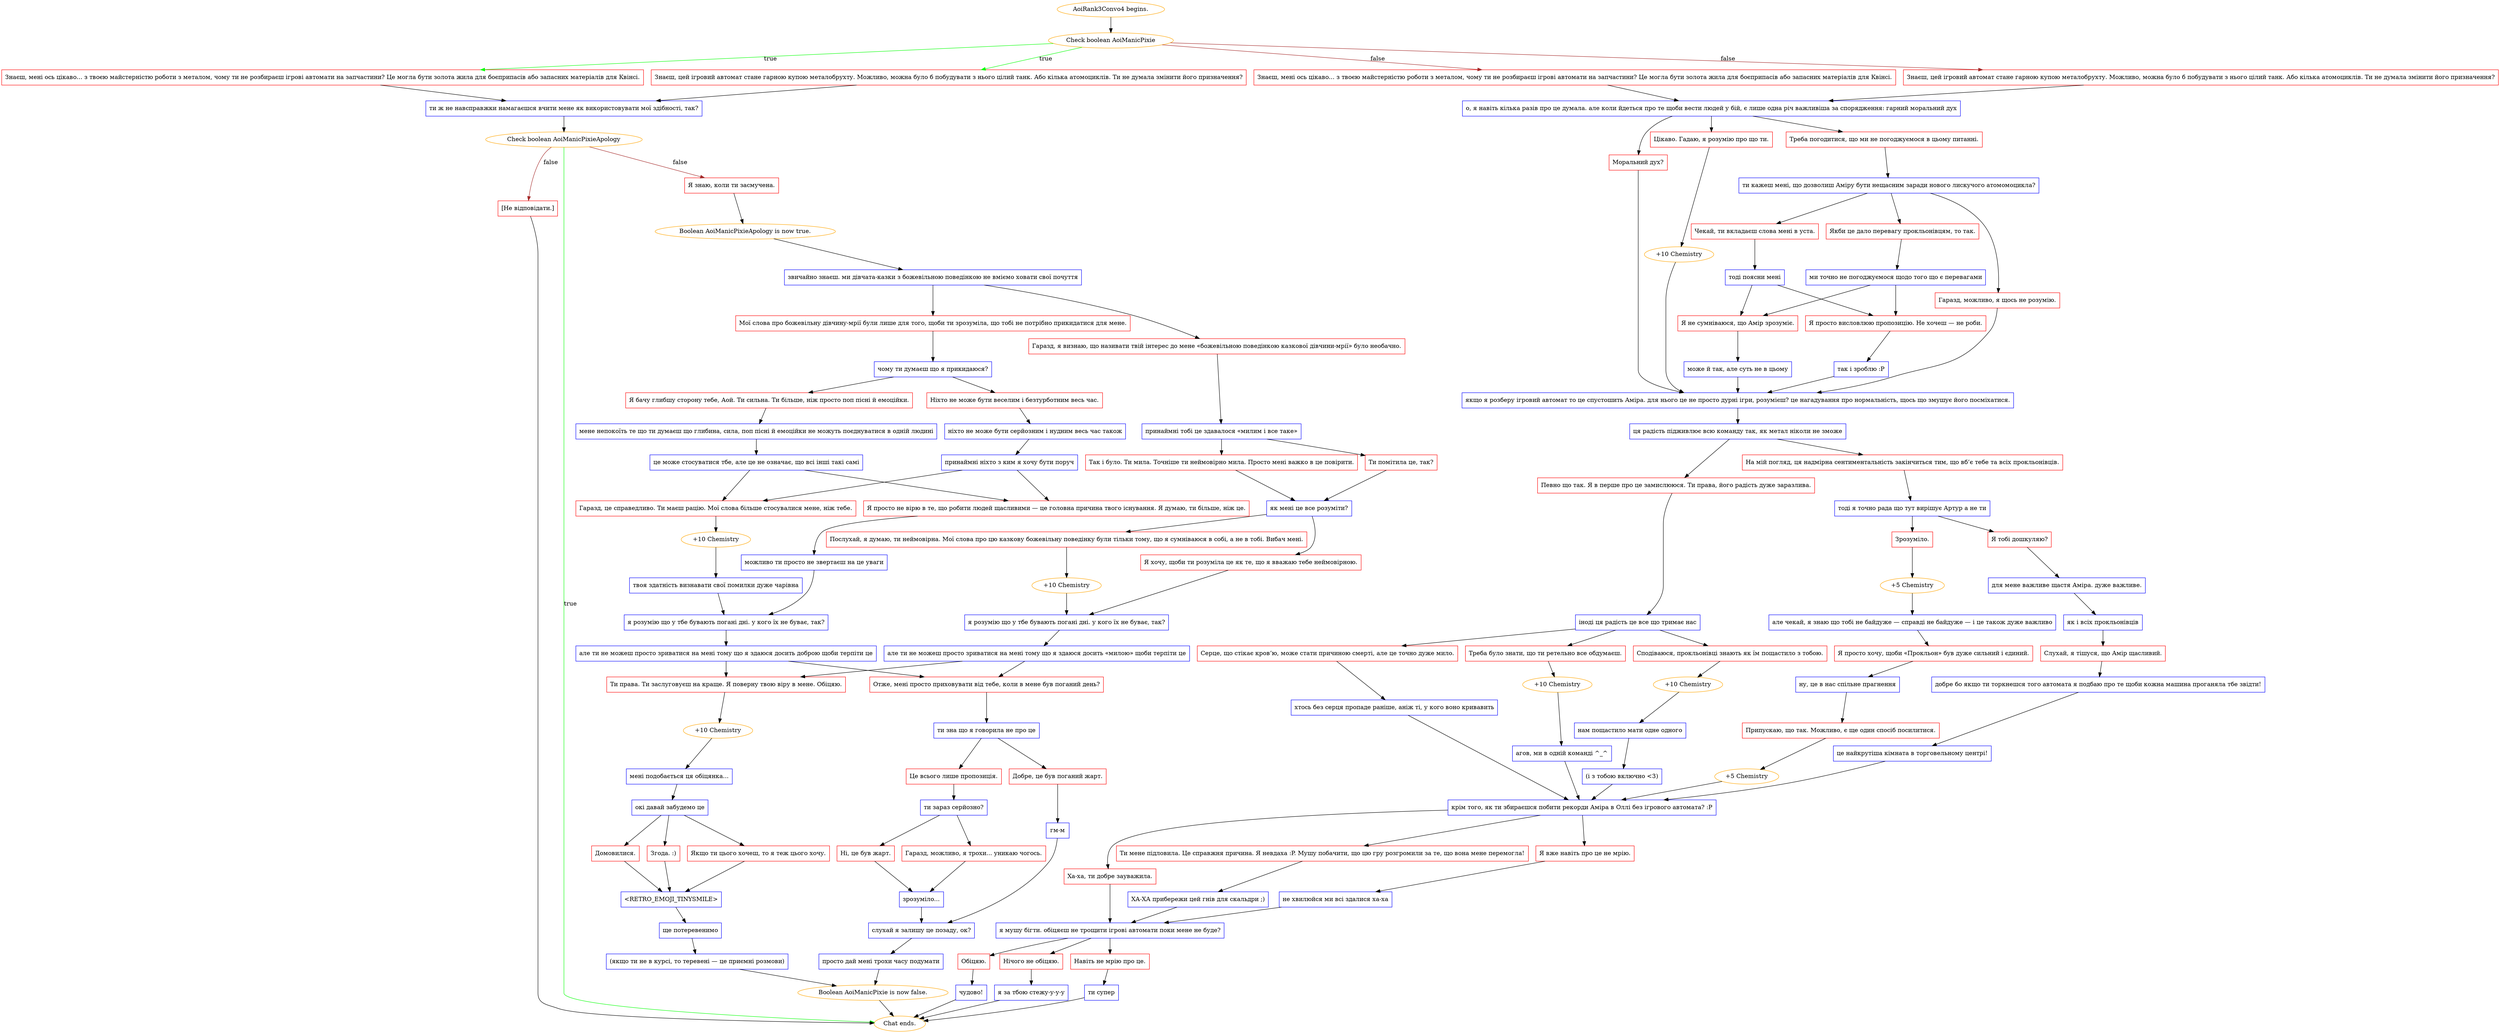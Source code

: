 digraph {
	"AoiRank3Convo4 begins." [color=orange];
		"AoiRank3Convo4 begins." -> j2492287909;
	j2492287909 [label="Check boolean AoiManicPixie",color=orange];
		j2492287909 -> j503112794 [label=true,color=green];
		j2492287909 -> j750293556 [label=true,color=green];
		j2492287909 -> j2607223133 [label=false,color=brown];
		j2492287909 -> j3891202544 [label=false,color=brown];
	j503112794 [label="Знаєш, мені ось цікаво... з твоєю майстерністю роботи з металом, чому ти не розбираєш ігрові автомати на запчастини? Це могла бути золота жила для боєприпасів або запасних матеріалів для Квінсі.",shape=box,color=red];
		j503112794 -> j1236201516;
	j750293556 [label="Знаєш, цей ігровий автомат стане гарною купою металобрухту. Можливо, можна було б побудувати з нього цілий танк. Або кілька атомоциклів. Ти не думала змінити його призначення?",shape=box,color=red];
		j750293556 -> j1236201516;
	j2607223133 [label="Знаєш, мені ось цікаво... з твоєю майстерністю роботи з металом, чому ти не розбираєш ігрові автомати на запчастини? Це могла бути золота жила для боєприпасів або запасних матеріалів для Квінсі.",shape=box,color=red];
		j2607223133 -> j4082164493;
	j3891202544 [label="Знаєш, цей ігровий автомат стане гарною купою металобрухту. Можливо, можна було б побудувати з нього цілий танк. Або кілька атомоциклів. Ти не думала змінити його призначення?",shape=box,color=red];
		j3891202544 -> j4082164493;
	j1236201516 [label="ти ж не навсправжки намагаєшся вчити мене як використовувати мої здібності, так?",shape=box,color=blue];
		j1236201516 -> j3889849912;
	j4082164493 [label="о, я навіть кілька разів про це думала. але коли йдеться про те щоби вести людей у бій, є лише одна річ важливіша за спорядження: гарний моральний дух",shape=box,color=blue];
		j4082164493 -> j354329748;
		j4082164493 -> j1987469385;
		j4082164493 -> j1198705354;
	j3889849912 [label="Check boolean AoiManicPixieApology",color=orange];
		j3889849912 -> "Chat ends." [label=true,color=green];
		j3889849912 -> j3828367327 [label=false,color=brown];
		j3889849912 -> j3548116585 [label=false,color=brown];
	j354329748 [label="Моральний дух?",shape=box,color=red];
		j354329748 -> j3646911287;
	j1987469385 [label="Цікаво. Гадаю, я розумію про що ти.",shape=box,color=red];
		j1987469385 -> j641654739;
	j1198705354 [label="Треба погодитися, що ми не погоджуємося в цьому питанні.",shape=box,color=red];
		j1198705354 -> j735568459;
	"Chat ends." [color=orange];
	j3828367327 [label="Я знаю, коли ти засмучена.",shape=box,color=red];
		j3828367327 -> j3250856272;
	j3548116585 [label="[Не відповідати.]",shape=box,color=red];
		j3548116585 -> "Chat ends.";
	j3646911287 [label="якщо я розберу ігровий автомат то це спустошить Аміра. для нього це не просто дурні ігри, розумієш? це нагадування про нормальність, щось що змушує його посміхатися.",shape=box,color=blue];
		j3646911287 -> j3382877651;
	j641654739 [label="+10 Chemistry",color=orange];
		j641654739 -> j3646911287;
	j735568459 [label="ти кажеш мені, що дозволиш Аміру бути нещасним заради нового лискучого атомомоцикла?",shape=box,color=blue];
		j735568459 -> j1795944622;
		j735568459 -> j3938234236;
		j735568459 -> j1938741654;
	j3250856272 [label="Boolean AoiManicPixieApology is now true.",color=orange];
		j3250856272 -> j1799175297;
	j3382877651 [label="ця радість підживлює всю команду так, як метал ніколи не зможе",shape=box,color=blue];
		j3382877651 -> j3903812099;
		j3382877651 -> j810992828;
	j1795944622 [label="Якби це дало перевагу прокльонівцям, то так.",shape=box,color=red];
		j1795944622 -> j4071515781;
	j3938234236 [label="Чекай, ти вкладаєш слова мені в уста.",shape=box,color=red];
		j3938234236 -> j685459617;
	j1938741654 [label="Гаразд, можливо, я щось не розумію.",shape=box,color=red];
		j1938741654 -> j3646911287;
	j1799175297 [label="звичайно знаєш. ми дівчата-казки з божевільною поведінкою не вміємо ховати свої почуття",shape=box,color=blue];
		j1799175297 -> j3989035586;
		j1799175297 -> j1945393524;
	j3903812099 [label="Певно що так. Я в перше про це замислююся. Ти права, його радість дуже заразлива.",shape=box,color=red];
		j3903812099 -> j2627814106;
	j810992828 [label="На мій погляд, ця надмірна сентиментальність закінчиться тим, що вб’є тебе та всіх прокльонівців.",shape=box,color=red];
		j810992828 -> j2359362760;
	j4071515781 [label="ми точно не погоджуємося щодо того що є перевагами",shape=box,color=blue];
		j4071515781 -> j881668970;
		j4071515781 -> j3093594631;
	j685459617 [label="тоді поясни мені",shape=box,color=blue];
		j685459617 -> j881668970;
		j685459617 -> j3093594631;
	j3989035586 [label="Гаразд, я визнаю, що називати твій інтерес до мене «божевільною поведінкою казкової дівчини-мрії» було необачно.",shape=box,color=red];
		j3989035586 -> j925303696;
	j1945393524 [label="Мої слова про божевільну дівчину-мрії були лише для того, щоби ти зрозуміла, що тобі не потрібно прикидатися для мене.",shape=box,color=red];
		j1945393524 -> j791459905;
	j2627814106 [label="іноді ця радість це все що тримає нас",shape=box,color=blue];
		j2627814106 -> j1712578439;
		j2627814106 -> j1168663438;
		j2627814106 -> j2815229246;
	j2359362760 [label="тоді я точно рада що тут вирішує Артур а не ти",shape=box,color=blue];
		j2359362760 -> j3176132745;
		j2359362760 -> j139638192;
	j881668970 [label="Я просто висловлюю пропозицію. Не хочеш — не роби.",shape=box,color=red];
		j881668970 -> j3500828634;
	j3093594631 [label="Я не сумніваюся, що Амір зрозуміє.",shape=box,color=red];
		j3093594631 -> j3640988542;
	j925303696 [label="принаймні тобі це здавалося «милим і все таке»",shape=box,color=blue];
		j925303696 -> j186247464;
		j925303696 -> j4247974065;
	j791459905 [label="чому ти думаєш що я прикидаюся?",shape=box,color=blue];
		j791459905 -> j2298264660;
		j791459905 -> j2317808121;
	j1712578439 [label="Треба було знати, що ти ретельно все обдумаєш.",shape=box,color=red];
		j1712578439 -> j1468764530;
	j1168663438 [label="Сподіваюся, прокльонівці знають як їм пощастило з тобою.",shape=box,color=red];
		j1168663438 -> j587721934;
	j2815229246 [label="Серце, що стікає кров’ю, може стати причиною смерті, але це точно дуже мило.",shape=box,color=red];
		j2815229246 -> j2552439263;
	j3176132745 [label="Зрозуміло.",shape=box,color=red];
		j3176132745 -> j1348102862;
	j139638192 [label="Я тобі дошкуляю?",shape=box,color=red];
		j139638192 -> j1376152727;
	j3500828634 [label="так і зроблю :P",shape=box,color=blue];
		j3500828634 -> j3646911287;
	j3640988542 [label="може й так, але суть не в цьому",shape=box,color=blue];
		j3640988542 -> j3646911287;
	j186247464 [label="Так і було. Ти мила. Точніше ти неймовірно мила. Просто мені важко в це повірити.",shape=box,color=red];
		j186247464 -> j363718120;
	j4247974065 [label="Ти помітила це, так?",shape=box,color=red];
		j4247974065 -> j363718120;
	j2298264660 [label="Ніхто не може бути веселим і безтурботним весь час.",shape=box,color=red];
		j2298264660 -> j957938085;
	j2317808121 [label="Я бачу глибшу сторону тебе, Аой. Ти сильна. Ти більше, ніж просто поп пісні й емоційки.",shape=box,color=red];
		j2317808121 -> j3447544049;
	j1468764530 [label="+10 Chemistry",color=orange];
		j1468764530 -> j764073589;
	j587721934 [label="+10 Chemistry",color=orange];
		j587721934 -> j3921357054;
	j2552439263 [label="хтось без серця пропаде раніше, аніж ті, у кого воно кривавить",shape=box,color=blue];
		j2552439263 -> j240435256;
	j1348102862 [label="+5 Chemistry",color=orange];
		j1348102862 -> j3870595629;
	j1376152727 [label="для мене важливе щастя Аміра. дуже важливе.",shape=box,color=blue];
		j1376152727 -> j2384000460;
	j363718120 [label="як мені це все розуміти?",shape=box,color=blue];
		j363718120 -> j1027185910;
		j363718120 -> j1852454469;
	j957938085 [label="ніхто не може бути серйозним і нудним весь час також",shape=box,color=blue];
		j957938085 -> j1452146364;
	j3447544049 [label="мене непокоїть те що ти думаєш що глибина, сила, поп пісні й емоційки не можуть поєднуватися в одній людині",shape=box,color=blue];
		j3447544049 -> j927210745;
	j764073589 [label="агов, ми в одній команді ^_^",shape=box,color=blue];
		j764073589 -> j240435256;
	j3921357054 [label="нам пощастило мати одне одного",shape=box,color=blue];
		j3921357054 -> j1550493454;
	j240435256 [label="крім того, як ти збираєшся побити рекорди Аміра в Оллі без ігрового автомата? :P",shape=box,color=blue];
		j240435256 -> j3491477901;
		j240435256 -> j2854718624;
		j240435256 -> j3439933943;
	j3870595629 [label="але чекай, я знаю що тобі не байдуже — справді не байдуже — і це також дуже важливо",shape=box,color=blue];
		j3870595629 -> j1272732885;
	j2384000460 [label="як і всіх прокльонівців",shape=box,color=blue];
		j2384000460 -> j3121614189;
	j1027185910 [label="Послухай, я думаю, ти неймовірна. Мої слова про цю казкову божевільну поведінку були тільки тому, що я сумніваюся в собі, а не в тобі. Вибач мені.",shape=box,color=red];
		j1027185910 -> j3848536777;
	j1852454469 [label="Я хочу, щоби ти розуміла це як те, що я вважаю тебе неймовірною.",shape=box,color=red];
		j1852454469 -> j827287663;
	j1452146364 [label="принаймні ніхто з ким я хочу бути поруч",shape=box,color=blue];
		j1452146364 -> j109284595;
		j1452146364 -> j3914783562;
	j927210745 [label="це може стосуватися тбе, але це не означає, що всі інші такі самі",shape=box,color=blue];
		j927210745 -> j3914783562;
		j927210745 -> j109284595;
	j1550493454 [label="(і з тобою включно <3)",shape=box,color=blue];
		j1550493454 -> j240435256;
	j3491477901 [label="Ти мене підловила. Це справжня причина. Я невдаха :P. Мушу побачити, що цю гру розгромили за те, що вона мене перемогла!",shape=box,color=red];
		j3491477901 -> j156780641;
	j2854718624 [label="Ха-ха, ти добре зауважила.",shape=box,color=red];
		j2854718624 -> j2949581771;
	j3439933943 [label="Я вже навіть про це не мрію.",shape=box,color=red];
		j3439933943 -> j221892135;
	j1272732885 [label="Я просто хочу, щоби «Прокльон» був дуже сильний і єдиний.",shape=box,color=red];
		j1272732885 -> j1880601056;
	j3121614189 [label="Слухай, я тішуся, що Амір щасливий.",shape=box,color=red];
		j3121614189 -> j3611349273;
	j3848536777 [label="+10 Chemistry",color=orange];
		j3848536777 -> j827287663;
	j827287663 [label="я розумію що у тбе бувають погані дні. у кого їх не буває, так?",shape=box,color=blue];
		j827287663 -> j824664079;
	j109284595 [label="Я просто не вірю в те, що робити людей щасливими — це головна причина твого існування. Я думаю, ти більше, ніж це.",shape=box,color=red];
		j109284595 -> j2685981690;
	j3914783562 [label="Гаразд, це справедливо. Ти маєш рацію. Мої слова більше стосувалися мене, ніж тебе.",shape=box,color=red];
		j3914783562 -> j1295970357;
	j156780641 [label="ХА-ХА прибережи цей гнів для скальдри ;)",shape=box,color=blue];
		j156780641 -> j2949581771;
	j2949581771 [label="я мушу бігти. обіцяєш не трощити ігрові автомати поки мене не буде?",shape=box,color=blue];
		j2949581771 -> j2173789150;
		j2949581771 -> j2695665642;
		j2949581771 -> j532705612;
	j221892135 [label="не хвилюйся ми всі здалися ха-ха",shape=box,color=blue];
		j221892135 -> j2949581771;
	j1880601056 [label="ну, це в нас спільне прагнення",shape=box,color=blue];
		j1880601056 -> j4062691451;
	j3611349273 [label="добре бо якщо ти торкнешся того автомата я подбаю про те щоби кожна машина проганяла тбе звідти!",shape=box,color=blue];
		j3611349273 -> j1209056522;
	j824664079 [label="але ти не можеш просто зриватися на мені тому що я здаюся досить «милою» щоби терпіти це",shape=box,color=blue];
		j824664079 -> j1722390129;
		j824664079 -> j1715875747;
	j2685981690 [label="можливо ти просто не звертаєш на це уваги",shape=box,color=blue];
		j2685981690 -> j3615414360;
	j1295970357 [label="+10 Chemistry",color=orange];
		j1295970357 -> j3017666959;
	j2173789150 [label="Обіцяю.",shape=box,color=red];
		j2173789150 -> j2664950165;
	j2695665642 [label="Нічого не обіцяю.",shape=box,color=red];
		j2695665642 -> j3909312595;
	j532705612 [label="Навіть не мрію про це.",shape=box,color=red];
		j532705612 -> j1588143326;
	j4062691451 [label="Припускаю, що так. Можливо, є ще один спосіб посилитися.",shape=box,color=red];
		j4062691451 -> j3713709023;
	j1209056522 [label="це найкрутіша кімната в торговельному центрі!",shape=box,color=blue];
		j1209056522 -> j240435256;
	j1722390129 [label="Ти права. Ти заслуговуєш на краще. Я поверну твою віру в мене. Обіцяю.",shape=box,color=red];
		j1722390129 -> j1085032571;
	j1715875747 [label="Отже, мені просто приховувати від тебе, коли в мене був поганий день?",shape=box,color=red];
		j1715875747 -> j1531504958;
	j3615414360 [label="я розумію що у тбе бувають погані дні. у кого їх не буває, так?",shape=box,color=blue];
		j3615414360 -> j678414110;
	j3017666959 [label="твоя здатність визнавати свої помилки дуже чарівна",shape=box,color=blue];
		j3017666959 -> j3615414360;
	j2664950165 [label="чудово!",shape=box,color=blue];
		j2664950165 -> "Chat ends.";
	j3909312595 [label="я за тбою стежу-у-у-у",shape=box,color=blue];
		j3909312595 -> "Chat ends.";
	j1588143326 [label="ти супер",shape=box,color=blue];
		j1588143326 -> "Chat ends.";
	j3713709023 [label="+5 Chemistry",color=orange];
		j3713709023 -> j240435256;
	j1085032571 [label="+10 Chemistry",color=orange];
		j1085032571 -> j3034118857;
	j1531504958 [label="ти зна що я говорила не про це",shape=box,color=blue];
		j1531504958 -> j1697160669;
		j1531504958 -> j2912371468;
	j678414110 [label="але ти не можеш просто зриватися на мені тому що я здаюся досить доброю щоби терпіти це",shape=box,color=blue];
		j678414110 -> j1722390129;
		j678414110 -> j1715875747;
	j3034118857 [label="мені подобається ця обіцянка...",shape=box,color=blue];
		j3034118857 -> j3181010360;
	j1697160669 [label="Це всього лише пропозиція.",shape=box,color=red];
		j1697160669 -> j4266106434;
	j2912371468 [label="Добре, це був поганий жарт.",shape=box,color=red];
		j2912371468 -> j1298239144;
	j3181010360 [label="окі давай забудемо це",shape=box,color=blue];
		j3181010360 -> j2591981735;
		j3181010360 -> j4228620030;
		j3181010360 -> j2624241312;
	j4266106434 [label="ти зараз серйозно?",shape=box,color=blue];
		j4266106434 -> j584153369;
		j4266106434 -> j221211069;
	j1298239144 [label="гм-м",shape=box,color=blue];
		j1298239144 -> j623098494;
	j2591981735 [label="Домовилися.",shape=box,color=red];
		j2591981735 -> j982243399;
	j4228620030 [label="Згода. :)",shape=box,color=red];
		j4228620030 -> j982243399;
	j2624241312 [label="Якщо ти цього хочеш, то я теж цього хочу.",shape=box,color=red];
		j2624241312 -> j982243399;
	j584153369 [label="Гаразд, можливо, я трохи... уникаю чогось.",shape=box,color=red];
		j584153369 -> j2503971854;
	j221211069 [label="Ні, це був жарт.",shape=box,color=red];
		j221211069 -> j2503971854;
	j623098494 [label="слухай я залишу це позаду, ок?",shape=box,color=blue];
		j623098494 -> j1539771217;
	j982243399 [label="<RETRO_EMOJI_TINYSMILE>",shape=box,color=blue];
		j982243399 -> j887771576;
	j2503971854 [label="зрозуміло...",shape=box,color=blue];
		j2503971854 -> j623098494;
	j1539771217 [label="просто дай мені трохи часу подумати",shape=box,color=blue];
		j1539771217 -> j2477397060;
	j887771576 [label="ще потеревенимо",shape=box,color=blue];
		j887771576 -> j1672569363;
	j2477397060 [label="Boolean AoiManicPixie is now false.",color=orange];
		j2477397060 -> "Chat ends.";
	j1672569363 [label="(якщо ти не в курсі, то теревені — це приємні розмови)",shape=box,color=blue];
		j1672569363 -> j2477397060;
}